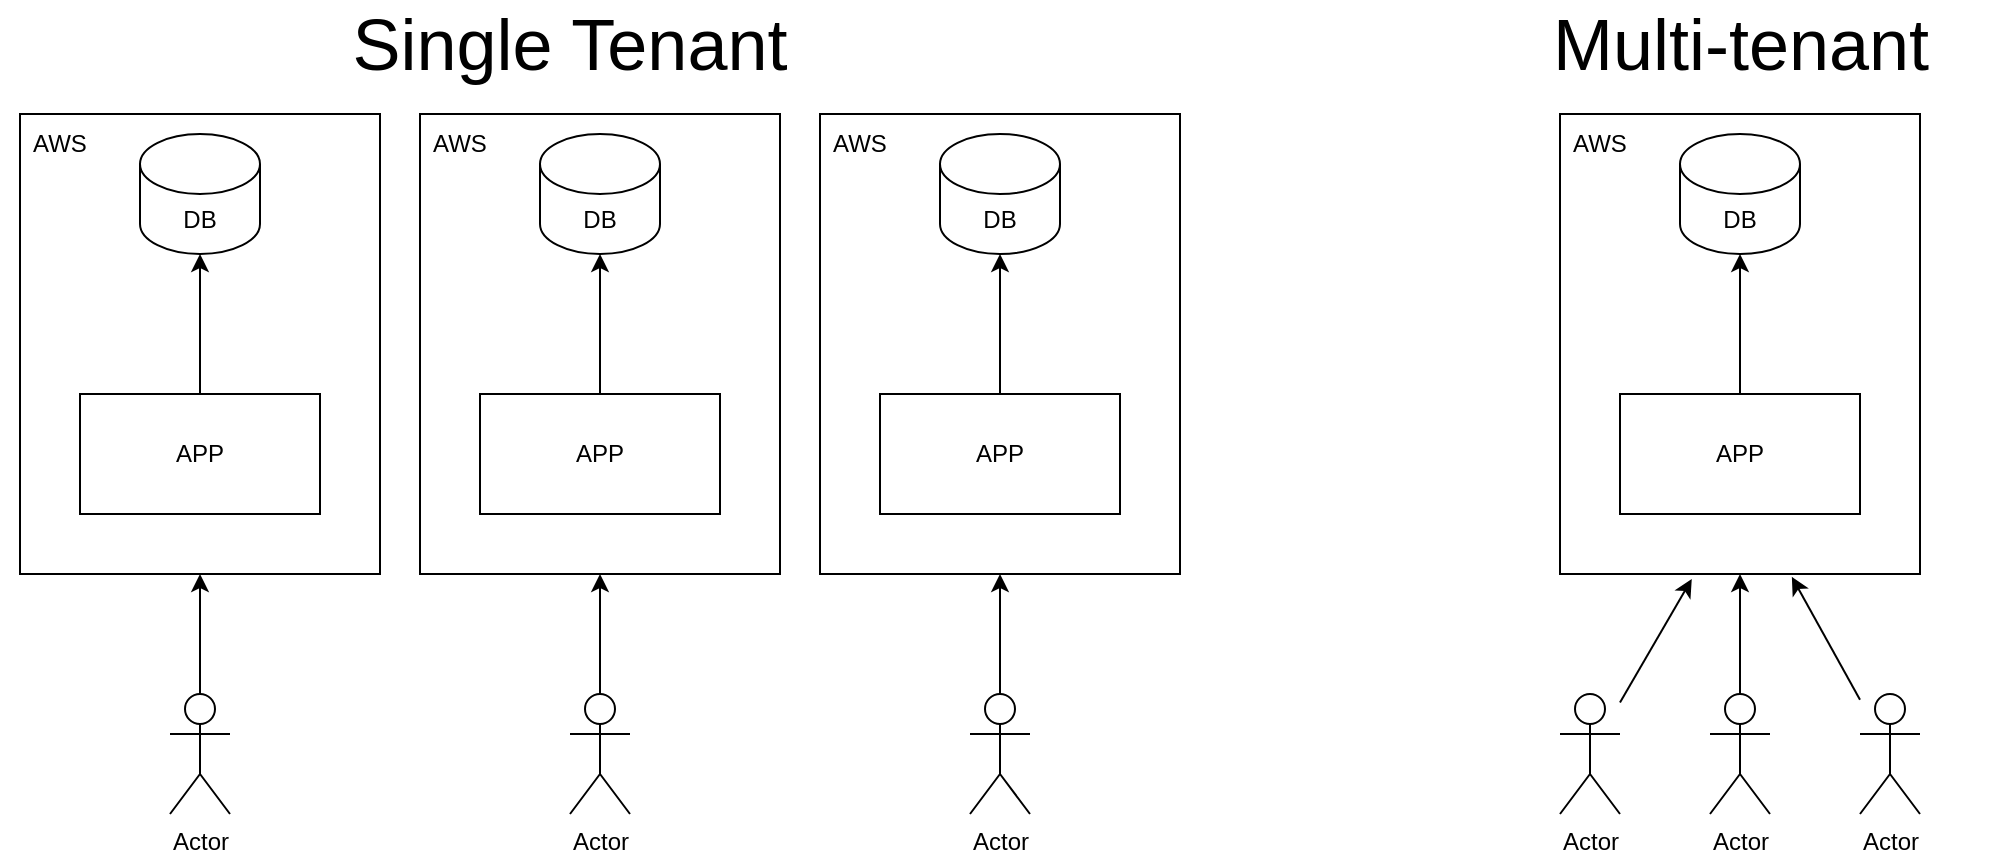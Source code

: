 <mxfile>
    <diagram id="FggYPDRGFl1K6Pnz6Ph7" name="Page-1">
        <mxGraphModel dx="1317" dy="488" grid="1" gridSize="10" guides="1" tooltips="1" connect="1" arrows="1" fold="1" page="1" pageScale="1" pageWidth="850" pageHeight="1100" math="0" shadow="0">
            <root>
                <mxCell id="0"/>
                <mxCell id="1" parent="0"/>
                <mxCell id="7" value="" style="rounded=0;whiteSpace=wrap;html=1;" parent="1" vertex="1">
                    <mxGeometry x="710" y="210" width="180" height="230" as="geometry"/>
                </mxCell>
                <mxCell id="2" value="DB" style="shape=cylinder3;whiteSpace=wrap;html=1;boundedLbl=1;backgroundOutline=1;size=15;" parent="1" vertex="1">
                    <mxGeometry x="770" y="220" width="60" height="60" as="geometry"/>
                </mxCell>
                <mxCell id="4" style="edgeStyle=none;html=1;entryX=0.5;entryY=1;entryDx=0;entryDy=0;entryPerimeter=0;" parent="1" source="3" target="2" edge="1">
                    <mxGeometry relative="1" as="geometry"/>
                </mxCell>
                <mxCell id="3" value="APP" style="rounded=0;whiteSpace=wrap;html=1;" parent="1" vertex="1">
                    <mxGeometry x="740" y="350" width="120" height="60" as="geometry"/>
                </mxCell>
                <mxCell id="114" style="edgeStyle=none;html=1;entryX=0.5;entryY=1;entryDx=0;entryDy=0;" parent="1" source="5" target="7" edge="1">
                    <mxGeometry relative="1" as="geometry">
                        <mxPoint x="800" y="450" as="targetPoint"/>
                    </mxGeometry>
                </mxCell>
                <mxCell id="5" value="Actor" style="shape=umlActor;verticalLabelPosition=bottom;verticalAlign=top;html=1;outlineConnect=0;" parent="1" vertex="1">
                    <mxGeometry x="785" y="500" width="30" height="60" as="geometry"/>
                </mxCell>
                <mxCell id="8" value="AWS" style="text;html=1;strokeColor=none;fillColor=none;align=center;verticalAlign=middle;whiteSpace=wrap;rounded=0;" parent="1" vertex="1">
                    <mxGeometry x="700" y="210" width="60" height="30" as="geometry"/>
                </mxCell>
                <mxCell id="90" value="" style="rounded=0;whiteSpace=wrap;html=1;" parent="1" vertex="1">
                    <mxGeometry x="510" y="210" width="180" height="230" as="geometry"/>
                </mxCell>
                <mxCell id="91" value="DB" style="shape=cylinder3;whiteSpace=wrap;html=1;boundedLbl=1;backgroundOutline=1;size=15;" parent="1" vertex="1">
                    <mxGeometry x="570" y="220" width="60" height="60" as="geometry"/>
                </mxCell>
                <mxCell id="92" style="edgeStyle=none;html=1;entryX=0.5;entryY=1;entryDx=0;entryDy=0;entryPerimeter=0;" parent="1" source="94" target="91" edge="1">
                    <mxGeometry relative="1" as="geometry"/>
                </mxCell>
                <mxCell id="94" value="APP" style="rounded=0;whiteSpace=wrap;html=1;" parent="1" vertex="1">
                    <mxGeometry x="540" y="350" width="120" height="60" as="geometry"/>
                </mxCell>
                <mxCell id="113" style="edgeStyle=none;html=1;entryX=0.5;entryY=1;entryDx=0;entryDy=0;" parent="1" source="95" target="90" edge="1">
                    <mxGeometry relative="1" as="geometry"/>
                </mxCell>
                <mxCell id="95" value="Actor" style="shape=umlActor;verticalLabelPosition=bottom;verticalAlign=top;html=1;outlineConnect=0;" parent="1" vertex="1">
                    <mxGeometry x="585" y="500" width="30" height="60" as="geometry"/>
                </mxCell>
                <mxCell id="96" value="AWS" style="text;html=1;strokeColor=none;fillColor=none;align=center;verticalAlign=middle;whiteSpace=wrap;rounded=0;" parent="1" vertex="1">
                    <mxGeometry x="500" y="210" width="60" height="30" as="geometry"/>
                </mxCell>
                <mxCell id="97" value="" style="rounded=0;whiteSpace=wrap;html=1;" parent="1" vertex="1">
                    <mxGeometry x="310" y="210" width="180" height="230" as="geometry"/>
                </mxCell>
                <mxCell id="98" value="DB" style="shape=cylinder3;whiteSpace=wrap;html=1;boundedLbl=1;backgroundOutline=1;size=15;" parent="1" vertex="1">
                    <mxGeometry x="370" y="220" width="60" height="60" as="geometry"/>
                </mxCell>
                <mxCell id="99" style="edgeStyle=none;html=1;entryX=0.5;entryY=1;entryDx=0;entryDy=0;entryPerimeter=0;" parent="1" source="101" target="98" edge="1">
                    <mxGeometry relative="1" as="geometry"/>
                </mxCell>
                <mxCell id="101" value="APP" style="rounded=0;whiteSpace=wrap;html=1;" parent="1" vertex="1">
                    <mxGeometry x="340" y="350" width="120" height="60" as="geometry"/>
                </mxCell>
                <mxCell id="112" style="edgeStyle=none;html=1;entryX=0.5;entryY=1;entryDx=0;entryDy=0;" parent="1" source="102" target="97" edge="1">
                    <mxGeometry relative="1" as="geometry"/>
                </mxCell>
                <mxCell id="102" value="Actor" style="shape=umlActor;verticalLabelPosition=bottom;verticalAlign=top;html=1;outlineConnect=0;" parent="1" vertex="1">
                    <mxGeometry x="385" y="500" width="30" height="60" as="geometry"/>
                </mxCell>
                <mxCell id="103" value="AWS" style="text;html=1;strokeColor=none;fillColor=none;align=center;verticalAlign=middle;whiteSpace=wrap;rounded=0;" parent="1" vertex="1">
                    <mxGeometry x="300" y="210" width="60" height="30" as="geometry"/>
                </mxCell>
                <mxCell id="104" value="" style="rounded=0;whiteSpace=wrap;html=1;" parent="1" vertex="1">
                    <mxGeometry x="1080" y="210" width="180" height="230" as="geometry"/>
                </mxCell>
                <mxCell id="105" value="DB" style="shape=cylinder3;whiteSpace=wrap;html=1;boundedLbl=1;backgroundOutline=1;size=15;" parent="1" vertex="1">
                    <mxGeometry x="1140" y="220" width="60" height="60" as="geometry"/>
                </mxCell>
                <mxCell id="106" style="edgeStyle=none;html=1;entryX=0.5;entryY=1;entryDx=0;entryDy=0;entryPerimeter=0;" parent="1" source="108" target="105" edge="1">
                    <mxGeometry relative="1" as="geometry"/>
                </mxCell>
                <mxCell id="108" value="APP" style="rounded=0;whiteSpace=wrap;html=1;" parent="1" vertex="1">
                    <mxGeometry x="1110" y="350" width="120" height="60" as="geometry"/>
                </mxCell>
                <mxCell id="118" style="edgeStyle=none;html=1;entryX=0.644;entryY=1.006;entryDx=0;entryDy=0;entryPerimeter=0;" parent="1" source="109" target="104" edge="1">
                    <mxGeometry relative="1" as="geometry"/>
                </mxCell>
                <mxCell id="109" value="Actor" style="shape=umlActor;verticalLabelPosition=bottom;verticalAlign=top;html=1;outlineConnect=0;" parent="1" vertex="1">
                    <mxGeometry x="1230" y="500" width="30" height="60" as="geometry"/>
                </mxCell>
                <mxCell id="110" value="AWS" style="text;html=1;strokeColor=none;fillColor=none;align=center;verticalAlign=middle;whiteSpace=wrap;rounded=0;" parent="1" vertex="1">
                    <mxGeometry x="1070" y="210" width="60" height="30" as="geometry"/>
                </mxCell>
                <mxCell id="117" style="edgeStyle=none;html=1;entryX=0.5;entryY=1;entryDx=0;entryDy=0;" parent="1" source="111" target="104" edge="1">
                    <mxGeometry relative="1" as="geometry"/>
                </mxCell>
                <mxCell id="111" value="Actor" style="shape=umlActor;verticalLabelPosition=bottom;verticalAlign=top;html=1;outlineConnect=0;" parent="1" vertex="1">
                    <mxGeometry x="1155" y="500" width="30" height="60" as="geometry"/>
                </mxCell>
                <mxCell id="116" style="edgeStyle=none;html=1;entryX=0.366;entryY=1.011;entryDx=0;entryDy=0;entryPerimeter=0;" parent="1" source="115" target="104" edge="1">
                    <mxGeometry relative="1" as="geometry"/>
                </mxCell>
                <mxCell id="115" value="Actor" style="shape=umlActor;verticalLabelPosition=bottom;verticalAlign=top;html=1;outlineConnect=0;" parent="1" vertex="1">
                    <mxGeometry x="1080" y="500" width="30" height="60" as="geometry"/>
                </mxCell>
                <mxCell id="119" value="&lt;font style=&quot;font-size: 36px;&quot;&gt;Multi-tenant&lt;/font&gt;" style="text;html=1;strokeColor=none;fillColor=none;align=center;verticalAlign=middle;whiteSpace=wrap;rounded=0;" parent="1" vertex="1">
                    <mxGeometry x="1037.5" y="160" width="265" height="30" as="geometry"/>
                </mxCell>
                <mxCell id="120" value="&lt;font style=&quot;font-size: 36px;&quot;&gt;Single Tenant&lt;/font&gt;" style="text;html=1;strokeColor=none;fillColor=none;align=center;verticalAlign=middle;whiteSpace=wrap;rounded=0;" parent="1" vertex="1">
                    <mxGeometry x="400" y="160" width="370" height="30" as="geometry"/>
                </mxCell>
            </root>
        </mxGraphModel>
    </diagram>
</mxfile>
